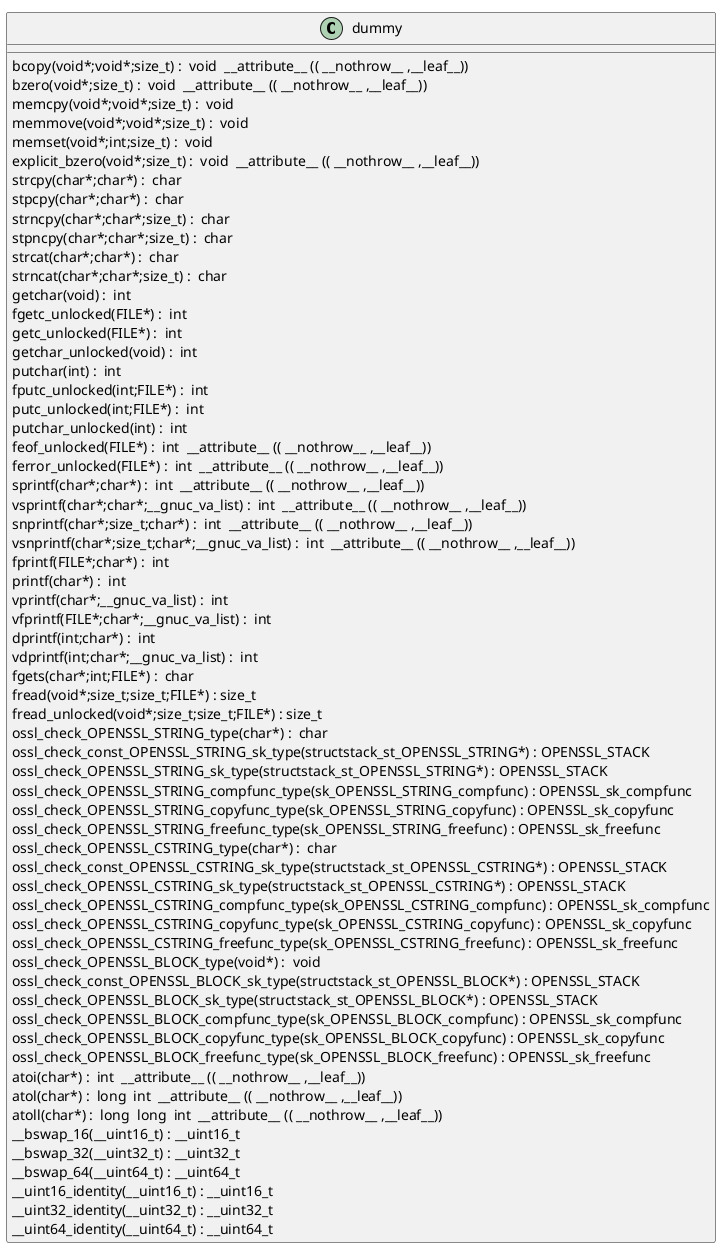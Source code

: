 @startuml
!pragma layout smetana
class dummy {
bcopy(void*;void*;size_t) :  void  __attribute__ (( __nothrow__ ,__leaf__)) [[[./../../../.././qc/providers/common/der/der_dsa_key.c.html#333]]]
bzero(void*;size_t) :  void  __attribute__ (( __nothrow__ ,__leaf__)) [[[./../../../.././qc/providers/common/der/der_dsa_key.c.html#340]]]
memcpy(void*;void*;size_t) :  void  [[[./../../../.././qc/providers/common/der/der_dsa_key.c.html#381]]]
memmove(void*;void*;size_t) :  void  [[[./../../../.././qc/providers/common/der/der_dsa_key.c.html#389]]]
memset(void*;int;size_t) :  void  [[[./../../../.././qc/providers/common/der/der_dsa_key.c.html#396]]]
explicit_bzero(void*;size_t) :  void  __attribute__ (( __nothrow__ ,__leaf__)) [[[./../../../.././qc/providers/common/der/der_dsa_key.c.html#409]]]
strcpy(char*;char*) :  char  [[[./../../../.././qc/providers/common/der/der_dsa_key.c.html#416]]]
stpcpy(char*;char*) :  char  [[[./../../../.././qc/providers/common/der/der_dsa_key.c.html#423]]]
strncpy(char*;char*;size_t) :  char  [[[./../../../.././qc/providers/common/der/der_dsa_key.c.html#431]]]
stpncpy(char*;char*;size_t) :  char  [[[./../../../.././qc/providers/common/der/der_dsa_key.c.html#441]]]
strcat(char*;char*) :  char  [[[./../../../.././qc/providers/common/der/der_dsa_key.c.html#448]]]
strncat(char*;char*;size_t) :  char  [[[./../../../.././qc/providers/common/der/der_dsa_key.c.html#455]]]
getchar(void) :  int  [[[./../../../.././qc/providers/common/der/der_dsa_key.c.html#1311]]]
fgetc_unlocked(FILE*) :  int  [[[./../../../.././qc/providers/common/der/der_dsa_key.c.html#1320]]]
getc_unlocked(FILE*) :  int  [[[./../../../.././qc/providers/common/der/der_dsa_key.c.html#1330]]]
getchar_unlocked(void) :  int  [[[./../../../.././qc/providers/common/der/der_dsa_key.c.html#1337]]]
putchar(int) :  int  [[[./../../../.././qc/providers/common/der/der_dsa_key.c.html#1346]]]
fputc_unlocked(int;FILE*) :  int  [[[./../../../.././qc/providers/common/der/der_dsa_key.c.html#1355]]]
putc_unlocked(int;FILE*) :  int  [[[./../../../.././qc/providers/common/der/der_dsa_key.c.html#1365]]]
putchar_unlocked(int) :  int  [[[./../../../.././qc/providers/common/der/der_dsa_key.c.html#1372]]]
feof_unlocked(FILE*) :  int  __attribute__ (( __nothrow__ ,__leaf__)) [[[./../../../.././qc/providers/common/der/der_dsa_key.c.html#1378]]]
ferror_unlocked(FILE*) :  int  __attribute__ (( __nothrow__ ,__leaf__)) [[[./../../../.././qc/providers/common/der/der_dsa_key.c.html#1385]]]
sprintf(char*;char*) :  int  __attribute__ (( __nothrow__ ,__leaf__)) [[[./../../../.././qc/providers/common/der/der_dsa_key.c.html#1404]]]
vsprintf(char*;char*;__gnuc_va_list) :  int  __attribute__ (( __nothrow__ ,__leaf__)) [[[./../../../.././qc/providers/common/der/der_dsa_key.c.html#1417]]]
snprintf(char*;size_t;char*) :  int  __attribute__ (( __nothrow__ ,__leaf__)) [[[./../../../.././qc/providers/common/der/der_dsa_key.c.html#1436]]]
vsnprintf(char*;size_t;char*;__gnuc_va_list) :  int  __attribute__ (( __nothrow__ ,__leaf__)) [[[./../../../.././qc/providers/common/der/der_dsa_key.c.html#1450]]]
fprintf(FILE*;char*) :  int  [[[./../../../.././qc/providers/common/der/der_dsa_key.c.html#1471]]]
printf(char*) :  int  [[[./../../../.././qc/providers/common/der/der_dsa_key.c.html#1478]]]
vprintf(char*;__gnuc_va_list) :  int  [[[./../../../.././qc/providers/common/der/der_dsa_key.c.html#1490]]]
vfprintf(FILE*;char*;__gnuc_va_list) :  int  [[[./../../../.././qc/providers/common/der/der_dsa_key.c.html#1500]]]
dprintf(int;char*) :  int  [[[./../../../.././qc/providers/common/der/der_dsa_key.c.html#1515]]]
vdprintf(int;char*;__gnuc_va_list) :  int  [[[./../../../.././qc/providers/common/der/der_dsa_key.c.html#1526]]]
fgets(char*;int;FILE*) :  char  [[[./../../../.././qc/providers/common/der/der_dsa_key.c.html#1545]]]
fread(void*;size_t;size_t;FILE*) : size_t [[[./../../../.././qc/providers/common/der/der_dsa_key.c.html#1571]]]
fread_unlocked(void*;size_t;size_t;FILE*) : size_t [[[./../../../.././qc/providers/common/der/der_dsa_key.c.html#1598]]]
ossl_check_OPENSSL_STRING_type(char*) :  char  [[[./../../../.././qc/providers/common/der/der_dsa_key.c.html#1751]]]
ossl_check_const_OPENSSL_STRING_sk_type(structstack_st_OPENSSL_STRING*) : OPENSSL_STACK [[[./../../../.././qc/providers/common/der/der_dsa_key.c.html#1751]]]
ossl_check_OPENSSL_STRING_sk_type(structstack_st_OPENSSL_STRING*) : OPENSSL_STACK [[[./../../../.././qc/providers/common/der/der_dsa_key.c.html#1751]]]
ossl_check_OPENSSL_STRING_compfunc_type(sk_OPENSSL_STRING_compfunc) : OPENSSL_sk_compfunc [[[./../../../.././qc/providers/common/der/der_dsa_key.c.html#1751]]]
ossl_check_OPENSSL_STRING_copyfunc_type(sk_OPENSSL_STRING_copyfunc) : OPENSSL_sk_copyfunc [[[./../../../.././qc/providers/common/der/der_dsa_key.c.html#1751]]]
ossl_check_OPENSSL_STRING_freefunc_type(sk_OPENSSL_STRING_freefunc) : OPENSSL_sk_freefunc [[[./../../../.././qc/providers/common/der/der_dsa_key.c.html#1751]]]
ossl_check_OPENSSL_CSTRING_type(char*) :  char  [[[./../../../.././qc/providers/common/der/der_dsa_key.c.html#1753]]]
ossl_check_const_OPENSSL_CSTRING_sk_type(structstack_st_OPENSSL_CSTRING*) : OPENSSL_STACK [[[./../../../.././qc/providers/common/der/der_dsa_key.c.html#1753]]]
ossl_check_OPENSSL_CSTRING_sk_type(structstack_st_OPENSSL_CSTRING*) : OPENSSL_STACK [[[./../../../.././qc/providers/common/der/der_dsa_key.c.html#1753]]]
ossl_check_OPENSSL_CSTRING_compfunc_type(sk_OPENSSL_CSTRING_compfunc) : OPENSSL_sk_compfunc [[[./../../../.././qc/providers/common/der/der_dsa_key.c.html#1753]]]
ossl_check_OPENSSL_CSTRING_copyfunc_type(sk_OPENSSL_CSTRING_copyfunc) : OPENSSL_sk_copyfunc [[[./../../../.././qc/providers/common/der/der_dsa_key.c.html#1753]]]
ossl_check_OPENSSL_CSTRING_freefunc_type(sk_OPENSSL_CSTRING_freefunc) : OPENSSL_sk_freefunc [[[./../../../.././qc/providers/common/der/der_dsa_key.c.html#1753]]]
ossl_check_OPENSSL_BLOCK_type(void*) :  void  [[[./../../../.././qc/providers/common/der/der_dsa_key.c.html#1756]]]
ossl_check_const_OPENSSL_BLOCK_sk_type(structstack_st_OPENSSL_BLOCK*) : OPENSSL_STACK [[[./../../../.././qc/providers/common/der/der_dsa_key.c.html#1756]]]
ossl_check_OPENSSL_BLOCK_sk_type(structstack_st_OPENSSL_BLOCK*) : OPENSSL_STACK [[[./../../../.././qc/providers/common/der/der_dsa_key.c.html#1756]]]
ossl_check_OPENSSL_BLOCK_compfunc_type(sk_OPENSSL_BLOCK_compfunc) : OPENSSL_sk_compfunc [[[./../../../.././qc/providers/common/der/der_dsa_key.c.html#1756]]]
ossl_check_OPENSSL_BLOCK_copyfunc_type(sk_OPENSSL_BLOCK_copyfunc) : OPENSSL_sk_copyfunc [[[./../../../.././qc/providers/common/der/der_dsa_key.c.html#1756]]]
ossl_check_OPENSSL_BLOCK_freefunc_type(sk_OPENSSL_BLOCK_freefunc) : OPENSSL_sk_freefunc [[[./../../../.././qc/providers/common/der/der_dsa_key.c.html#1756]]]
atoi(char*) :  int  __attribute__ (( __nothrow__ ,__leaf__)) [[[./../../../.././qc/providers/common/der/der_dsa_key.c.html#2066]]]
atol(char*) :  long  int  __attribute__ (( __nothrow__ ,__leaf__)) [[[./../../../.././qc/providers/common/der/der_dsa_key.c.html#2071]]]
atoll(char*) :  long  long  int  __attribute__ (( __nothrow__ ,__leaf__)) [[[./../../../.././qc/providers/common/der/der_dsa_key.c.html#2078]]]
__bswap_16(__uint16_t) : __uint16_t [[[./../../../.././qc/providers/common/der/der_dsa_key.c.html#2225]]]
__bswap_32(__uint32_t) : __uint32_t [[[./../../../.././qc/providers/common/der/der_dsa_key.c.html#2240]]]
__bswap_64(__uint64_t) : __uint64_t [[[./../../../.././qc/providers/common/der/der_dsa_key.c.html#2250]]]
__uint16_identity(__uint16_t) : __uint16_t [[[./../../../.././qc/providers/common/der/der_dsa_key.c.html#2262]]]
__uint32_identity(__uint32_t) : __uint32_t [[[./../../../.././qc/providers/common/der/der_dsa_key.c.html#2268]]]
__uint64_identity(__uint64_t) : __uint64_t [[[./../../../.././qc/providers/common/der/der_dsa_key.c.html#2274]]]
} 
@enduml
